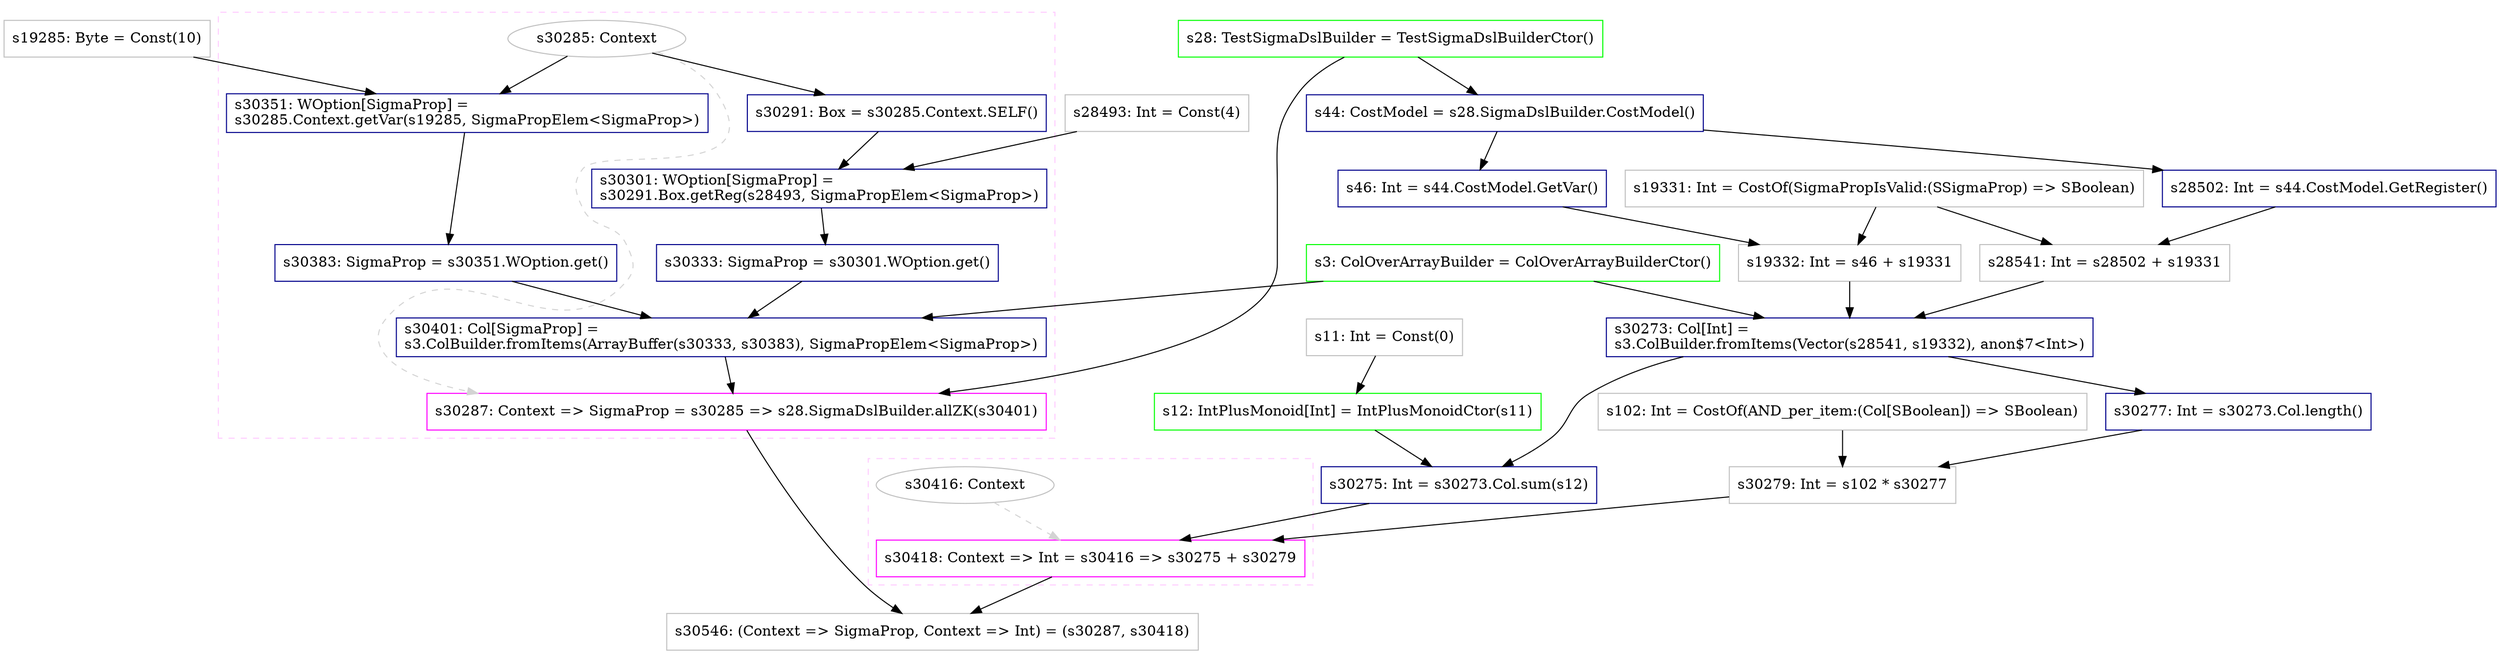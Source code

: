 digraph "Prop9" {
concentrate=true
node [style=filled, fillcolor=orangered]

"s28" [
label="s28: TestSigmaDslBuilder = TestSigmaDslBuilderCtor()"
shape=box, color=green, tooltip="s28:TestSigmaDslBuilder", style=filled, fillcolor=white
]
"s28493" [
label="s28493: Int = Const(4)"
shape=box, color=gray, tooltip="s28493:Int", style=filled, fillcolor=white
]
"s3" [
label="s3: ColOverArrayBuilder = ColOverArrayBuilderCtor()"
shape=box, color=green, tooltip="s3:ColOverArrayBuilder", style=filled, fillcolor=white
]
"s19285" [
label="s19285: Byte = Const(10)"
shape=box, color=gray, tooltip="s19285:Byte", style=filled, fillcolor=white
]
subgraph cluster_s30287 {
style=dashed; color="#FFCCFF"
"s30285" [
label="s30285: Context"
shape=oval, color=gray, tooltip="s30285:Context", style=filled, fillcolor=white
]
"s30287" [
label="s30287: Context => SigmaProp = s30285 => s28.SigmaDslBuilder.allZK(s30401)"
shape=box, color=magenta, tooltip="s30287:Context => SigmaProp", style=filled, fillcolor=white
]
{rank=source; s30285}
"s30291" [
label="s30291: Box = s30285.Context.SELF()"
shape=box, color=darkblue, tooltip="s30291:Box", style=filled, fillcolor=white
]
"s30301" [
label="s30301: WOption[SigmaProp] =\ls30291.Box.getReg(s28493, SigmaPropElem<SigmaProp>)\l"
shape=box, color=darkblue, tooltip="s30301:WOption[SigmaProp]", style=filled, fillcolor=white
]
"s30333" [
label="s30333: SigmaProp = s30301.WOption.get()"
shape=box, color=darkblue, tooltip="s30333:SigmaProp", style=filled, fillcolor=white
]
"s30351" [
label="s30351: WOption[SigmaProp] =\ls30285.Context.getVar(s19285, SigmaPropElem<SigmaProp>)\l"
shape=box, color=darkblue, tooltip="s30351:WOption[SigmaProp]", style=filled, fillcolor=white
]
"s30383" [
label="s30383: SigmaProp = s30351.WOption.get()"
shape=box, color=darkblue, tooltip="s30383:SigmaProp", style=filled, fillcolor=white
]
"s30401" [
label="s30401: Col[SigmaProp] =\ls3.ColBuilder.fromItems(ArrayBuffer(s30333, s30383), SigmaPropElem<SigmaProp>)\l"
shape=box, color=darkblue, tooltip="s30401:Col[SigmaProp]", style=filled, fillcolor=white
]
{rank=sink; s30287}
}
"s44" [
label="s44: CostModel = s28.SigmaDslBuilder.CostModel()"
shape=box, color=darkblue, tooltip="s44:CostModel", style=filled, fillcolor=white
]
"s28502" [
label="s28502: Int = s44.CostModel.GetRegister()"
shape=box, color=darkblue, tooltip="s28502:Int", style=filled, fillcolor=white
]
"s19331" [
label="s19331: Int = CostOf(SigmaPropIsValid:(SSigmaProp) => SBoolean)"
shape=box, color=gray, tooltip="s19331:Int", style=filled, fillcolor=white
]
"s28541" [
label="s28541: Int = s28502 + s19331"
shape=box, color=gray, tooltip="s28541:Int", style=filled, fillcolor=white
]
"s46" [
label="s46: Int = s44.CostModel.GetVar()"
shape=box, color=darkblue, tooltip="s46:Int", style=filled, fillcolor=white
]
"s19332" [
label="s19332: Int = s46 + s19331"
shape=box, color=gray, tooltip="s19332:Int", style=filled, fillcolor=white
]
"s30273" [
label="s30273: Col[Int] =\ls3.ColBuilder.fromItems(Vector(s28541, s19332), anon$7<Int>)\l"
shape=box, color=darkblue, tooltip="s30273:Col[Int]", style=filled, fillcolor=white
]
"s11" [
label="s11: Int = Const(0)"
shape=box, color=gray, tooltip="s11:Int", style=filled, fillcolor=white
]
"s12" [
label="s12: IntPlusMonoid[Int] = IntPlusMonoidCtor(s11)"
shape=box, color=green, tooltip="s12:IntPlusMonoid[Int]", style=filled, fillcolor=white
]
"s30275" [
label="s30275: Int = s30273.Col.sum(s12)"
shape=box, color=darkblue, tooltip="s30275:Int", style=filled, fillcolor=white
]
"s102" [
label="s102: Int = CostOf(AND_per_item:(Col[SBoolean]) => SBoolean)"
shape=box, color=gray, tooltip="s102:Int", style=filled, fillcolor=white
]
"s30277" [
label="s30277: Int = s30273.Col.length()"
shape=box, color=darkblue, tooltip="s30277:Int", style=filled, fillcolor=white
]
"s30279" [
label="s30279: Int = s102 * s30277"
shape=box, color=gray, tooltip="s30279:Int", style=filled, fillcolor=white
]
subgraph cluster_s30418 {
style=dashed; color="#FFCCFF"
"s30416" [
label="s30416: Context"
shape=oval, color=gray, tooltip="s30416:Context", style=filled, fillcolor=white
]
"s30418" [
label="s30418: Context => Int = s30416 => s30275 + s30279"
shape=box, color=magenta, tooltip="s30418:Context => Int", style=filled, fillcolor=white
]
{rank=source; s30416}
{rank=sink; s30418}
}
"s30546" [
label="s30546: (Context => SigmaProp, Context => Int) = (s30287, s30418)"
shape=box, color=gray, tooltip="s30546:(Context => SigmaProp, Context => Int)", style=filled, fillcolor=white
]
"s30301" -> "s30333" [style=solid]
"s30291" -> "s30301" [style=solid]
"s28493" -> "s30301" [style=solid]
"s28502" -> "s28541" [style=solid]
"s19331" -> "s28541" [style=solid]
"s44" -> "s46" [style=solid]
"s30285" -> "s30287" [style=dashed, color=lightgray, weight=0]
"s28" -> "s30287" [style=solid]
"s30401" -> "s30287" [style=solid]
"s102" -> "s30279" [style=solid]
"s30277" -> "s30279" [style=solid]
"s30351" -> "s30383" [style=solid]
"s30273" -> "s30275" [style=solid]
"s12" -> "s30275" [style=solid]
"s46" -> "s19332" [style=solid]
"s19331" -> "s19332" [style=solid]
"s30285" -> "s30351" [style=solid]
"s19285" -> "s30351" [style=solid]
"s28" -> "s44" [style=solid]
"s11" -> "s12" [style=solid]
"s30285" -> "s30291" [style=solid]
"s30416" -> "s30418" [style=dashed, color=lightgray, weight=0]
"s30275" -> "s30418" [style=solid]
"s30279" -> "s30418" [style=solid]
"s3" -> "s30273" [style=solid]
"s28541" -> "s30273" [style=solid]
"s19332" -> "s30273" [style=solid]
"s44" -> "s28502" [style=solid]
"s30287" -> "s30546" [style=solid]
"s30418" -> "s30546" [style=solid]
"s30273" -> "s30277" [style=solid]
"s3" -> "s30401" [style=solid]
"s30333" -> "s30401" [style=solid]
"s30383" -> "s30401" [style=solid]
}
